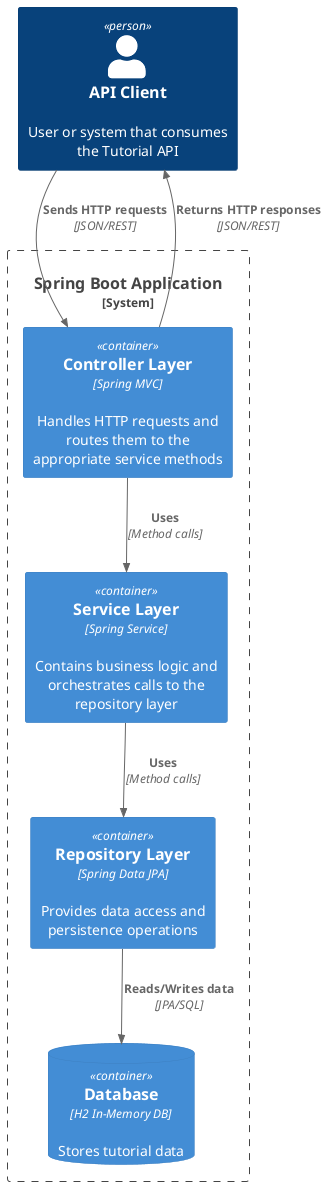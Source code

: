 @startuml ArchitectureDiagram
' Architecture diagram for Tutorial Management System

!include <C4/C4_Container>

Person(client, "API Client", "User or system that consumes the Tutorial API")
System_Boundary(springApp, "Spring Boot Application") {
  Container(controller, "Controller Layer", "Spring MVC", "Handles HTTP requests and routes them to the appropriate service methods")
  Container(service, "Service Layer", "Spring Service", "Contains business logic and orchestrates calls to the repository layer")
  Container(repository, "Repository Layer", "Spring Data JPA", "Provides data access and persistence operations")
  ContainerDb(database, "Database", "H2 In-Memory DB", "Stores tutorial data")
}

Rel(client, controller, "Sends HTTP requests", "JSON/REST")
Rel(controller, service, "Uses", "Method calls")
Rel(service, repository, "Uses", "Method calls") 
Rel(repository, database, "Reads/Writes data", "JPA/SQL")
Rel(controller, client, "Returns HTTP responses", "JSON/REST")

@enduml
